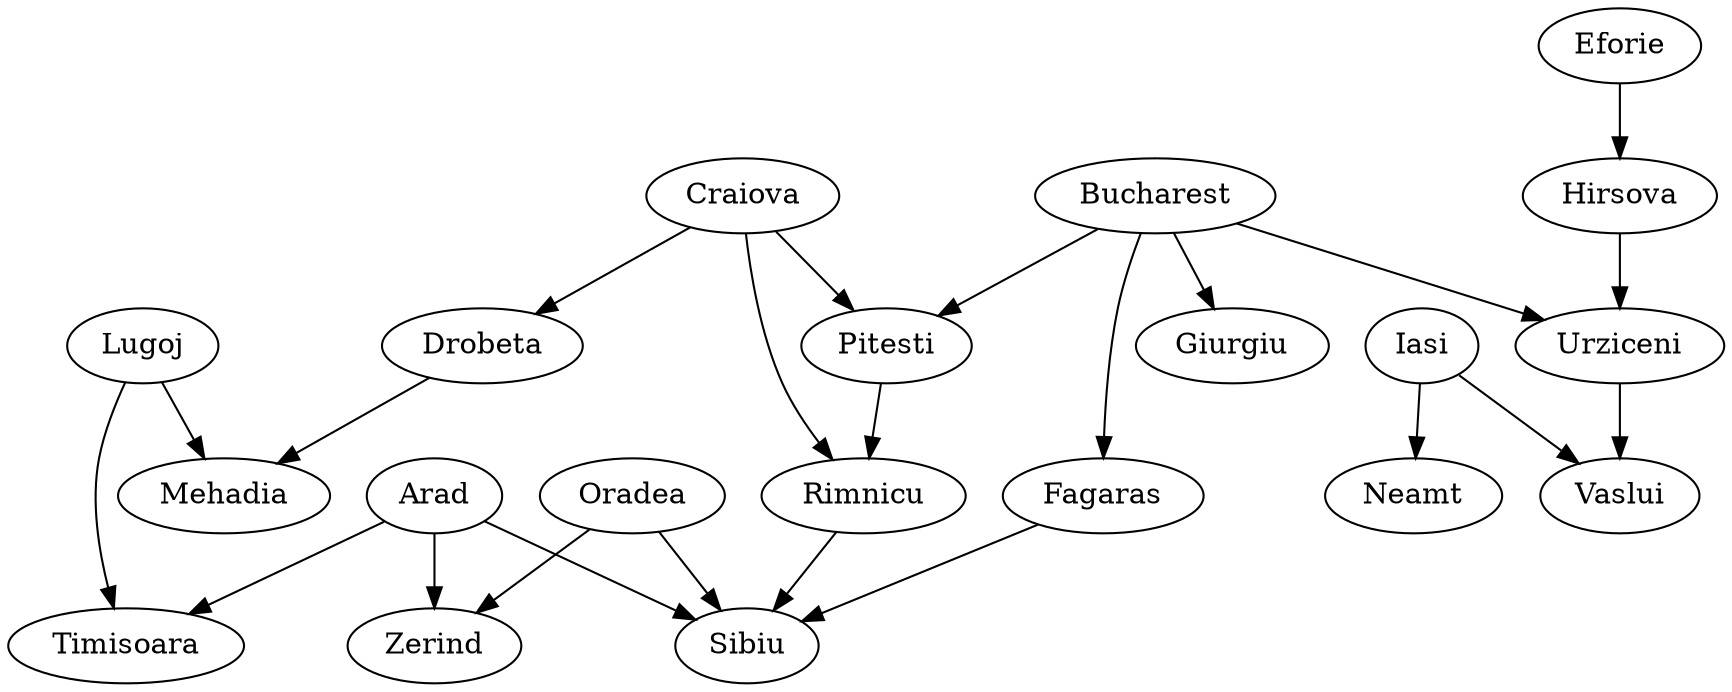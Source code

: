 digraph G {
Arad->Zerind
Arad->Sibiu
Arad->Timisoara
Bucharest->Urziceni
Bucharest->Pitesti
Bucharest->Giurgiu
Bucharest->Fagaras
Craiova->Drobeta
Craiova->Rimnicu
Craiova->Pitesti
Drobeta->Mehadia
Eforie->Hirsova
Fagaras->Sibiu
Hirsova->Urziceni
Iasi->Vaslui
Iasi->Neamt
Lugoj->Timisoara
Lugoj->Mehadia
Oradea->Zerind
Oradea->Sibiu
Pitesti->Rimnicu
Rimnicu->Sibiu
Urziceni->Vaslui
}
